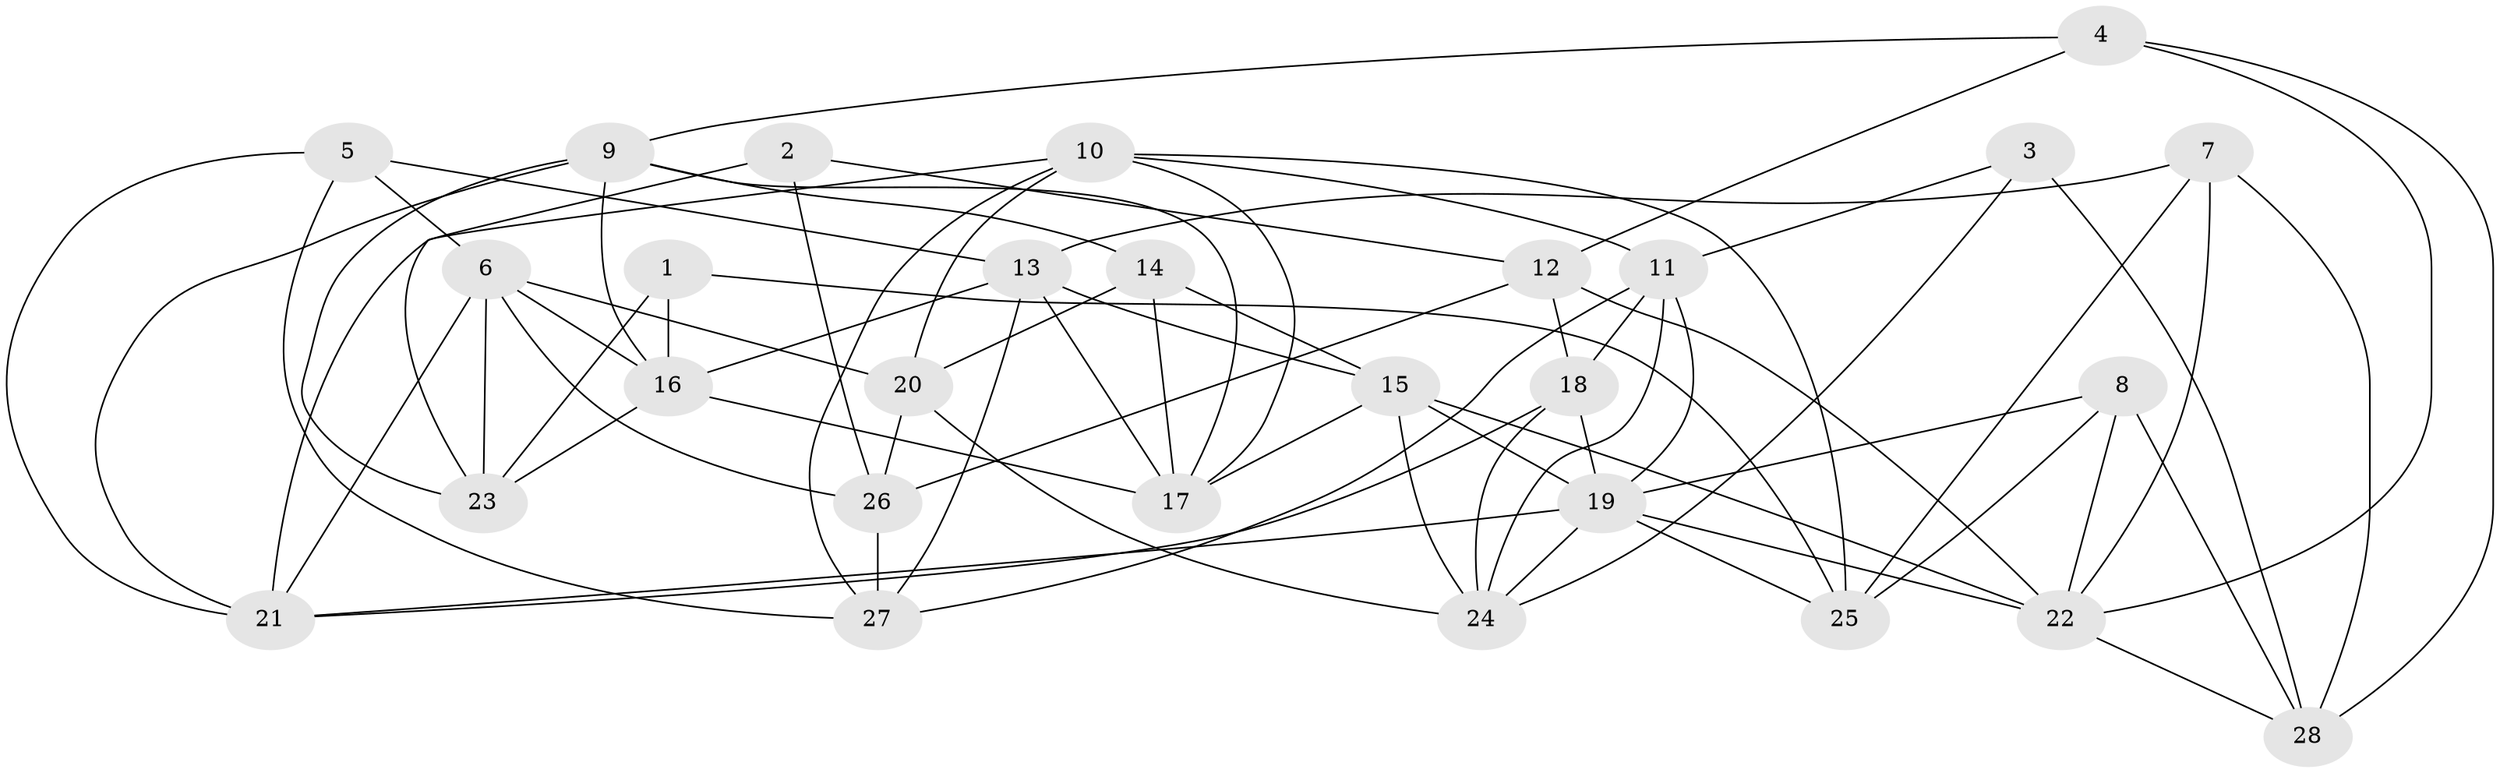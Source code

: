 // original degree distribution, {4: 1.0}
// Generated by graph-tools (version 1.1) at 2025/03/03/09/25 03:03:09]
// undirected, 28 vertices, 72 edges
graph export_dot {
graph [start="1"]
  node [color=gray90,style=filled];
  1;
  2;
  3;
  4;
  5;
  6;
  7;
  8;
  9;
  10;
  11;
  12;
  13;
  14;
  15;
  16;
  17;
  18;
  19;
  20;
  21;
  22;
  23;
  24;
  25;
  26;
  27;
  28;
  1 -- 16 [weight=1.0];
  1 -- 23 [weight=1.0];
  1 -- 25 [weight=2.0];
  2 -- 12 [weight=1.0];
  2 -- 23 [weight=2.0];
  2 -- 26 [weight=1.0];
  3 -- 11 [weight=1.0];
  3 -- 24 [weight=1.0];
  3 -- 28 [weight=2.0];
  4 -- 9 [weight=1.0];
  4 -- 12 [weight=1.0];
  4 -- 22 [weight=1.0];
  4 -- 28 [weight=1.0];
  5 -- 6 [weight=1.0];
  5 -- 13 [weight=1.0];
  5 -- 21 [weight=1.0];
  5 -- 27 [weight=1.0];
  6 -- 16 [weight=1.0];
  6 -- 20 [weight=1.0];
  6 -- 21 [weight=1.0];
  6 -- 23 [weight=1.0];
  6 -- 26 [weight=1.0];
  7 -- 13 [weight=1.0];
  7 -- 22 [weight=1.0];
  7 -- 25 [weight=1.0];
  7 -- 28 [weight=1.0];
  8 -- 19 [weight=1.0];
  8 -- 22 [weight=1.0];
  8 -- 25 [weight=1.0];
  8 -- 28 [weight=1.0];
  9 -- 14 [weight=1.0];
  9 -- 16 [weight=1.0];
  9 -- 17 [weight=1.0];
  9 -- 21 [weight=1.0];
  9 -- 23 [weight=1.0];
  10 -- 11 [weight=1.0];
  10 -- 17 [weight=1.0];
  10 -- 20 [weight=1.0];
  10 -- 21 [weight=1.0];
  10 -- 25 [weight=1.0];
  10 -- 27 [weight=1.0];
  11 -- 18 [weight=2.0];
  11 -- 19 [weight=1.0];
  11 -- 24 [weight=2.0];
  11 -- 27 [weight=1.0];
  12 -- 18 [weight=1.0];
  12 -- 22 [weight=2.0];
  12 -- 26 [weight=1.0];
  13 -- 15 [weight=1.0];
  13 -- 16 [weight=1.0];
  13 -- 17 [weight=1.0];
  13 -- 27 [weight=1.0];
  14 -- 15 [weight=1.0];
  14 -- 17 [weight=1.0];
  14 -- 20 [weight=1.0];
  15 -- 17 [weight=1.0];
  15 -- 19 [weight=1.0];
  15 -- 22 [weight=1.0];
  15 -- 24 [weight=1.0];
  16 -- 17 [weight=1.0];
  16 -- 23 [weight=1.0];
  18 -- 19 [weight=1.0];
  18 -- 21 [weight=1.0];
  18 -- 24 [weight=1.0];
  19 -- 21 [weight=1.0];
  19 -- 22 [weight=1.0];
  19 -- 24 [weight=1.0];
  19 -- 25 [weight=1.0];
  20 -- 24 [weight=2.0];
  20 -- 26 [weight=1.0];
  22 -- 28 [weight=1.0];
  26 -- 27 [weight=2.0];
}
